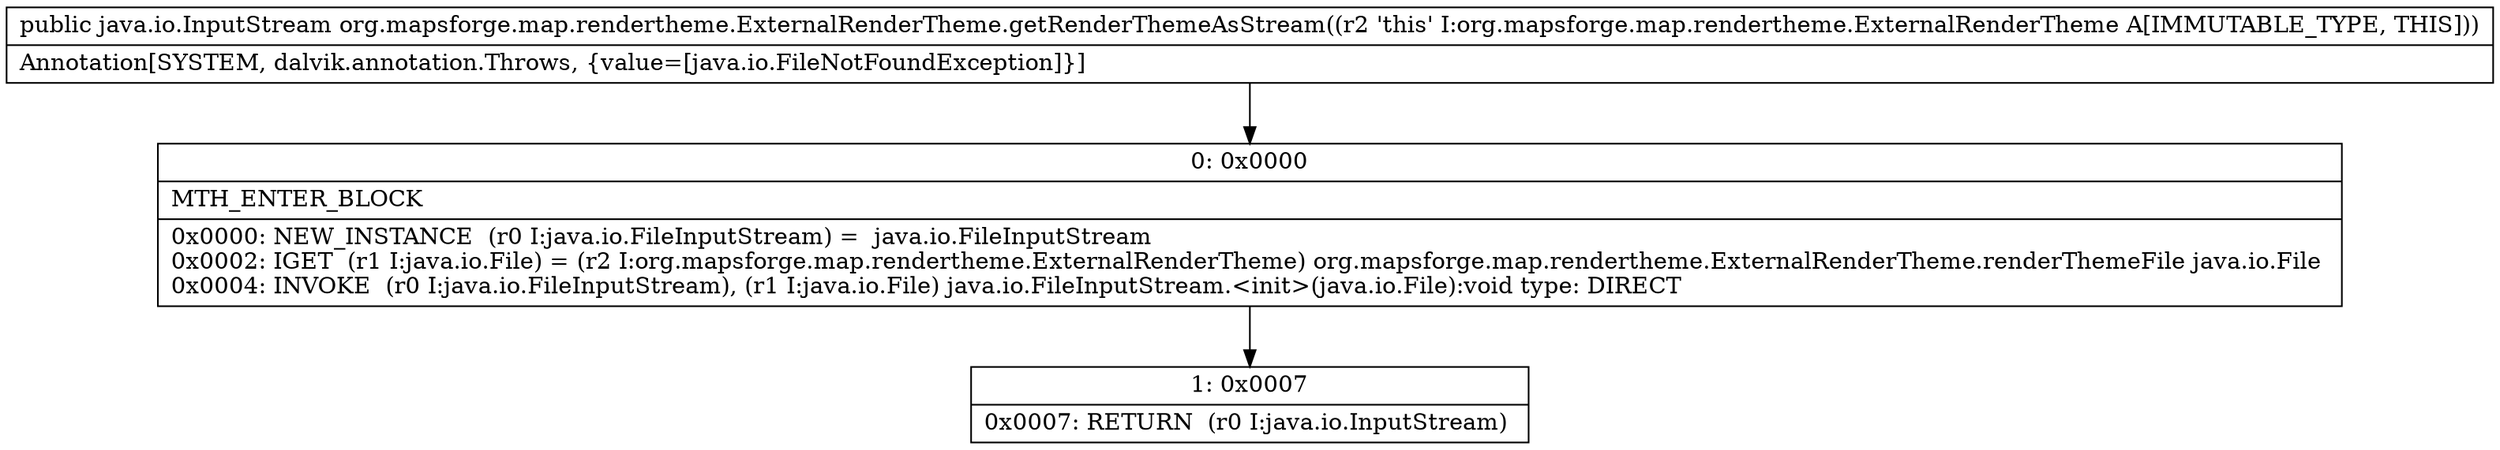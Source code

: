 digraph "CFG fororg.mapsforge.map.rendertheme.ExternalRenderTheme.getRenderThemeAsStream()Ljava\/io\/InputStream;" {
Node_0 [shape=record,label="{0\:\ 0x0000|MTH_ENTER_BLOCK\l|0x0000: NEW_INSTANCE  (r0 I:java.io.FileInputStream) =  java.io.FileInputStream \l0x0002: IGET  (r1 I:java.io.File) = (r2 I:org.mapsforge.map.rendertheme.ExternalRenderTheme) org.mapsforge.map.rendertheme.ExternalRenderTheme.renderThemeFile java.io.File \l0x0004: INVOKE  (r0 I:java.io.FileInputStream), (r1 I:java.io.File) java.io.FileInputStream.\<init\>(java.io.File):void type: DIRECT \l}"];
Node_1 [shape=record,label="{1\:\ 0x0007|0x0007: RETURN  (r0 I:java.io.InputStream) \l}"];
MethodNode[shape=record,label="{public java.io.InputStream org.mapsforge.map.rendertheme.ExternalRenderTheme.getRenderThemeAsStream((r2 'this' I:org.mapsforge.map.rendertheme.ExternalRenderTheme A[IMMUTABLE_TYPE, THIS]))  | Annotation[SYSTEM, dalvik.annotation.Throws, \{value=[java.io.FileNotFoundException]\}]\l}"];
MethodNode -> Node_0;
Node_0 -> Node_1;
}

